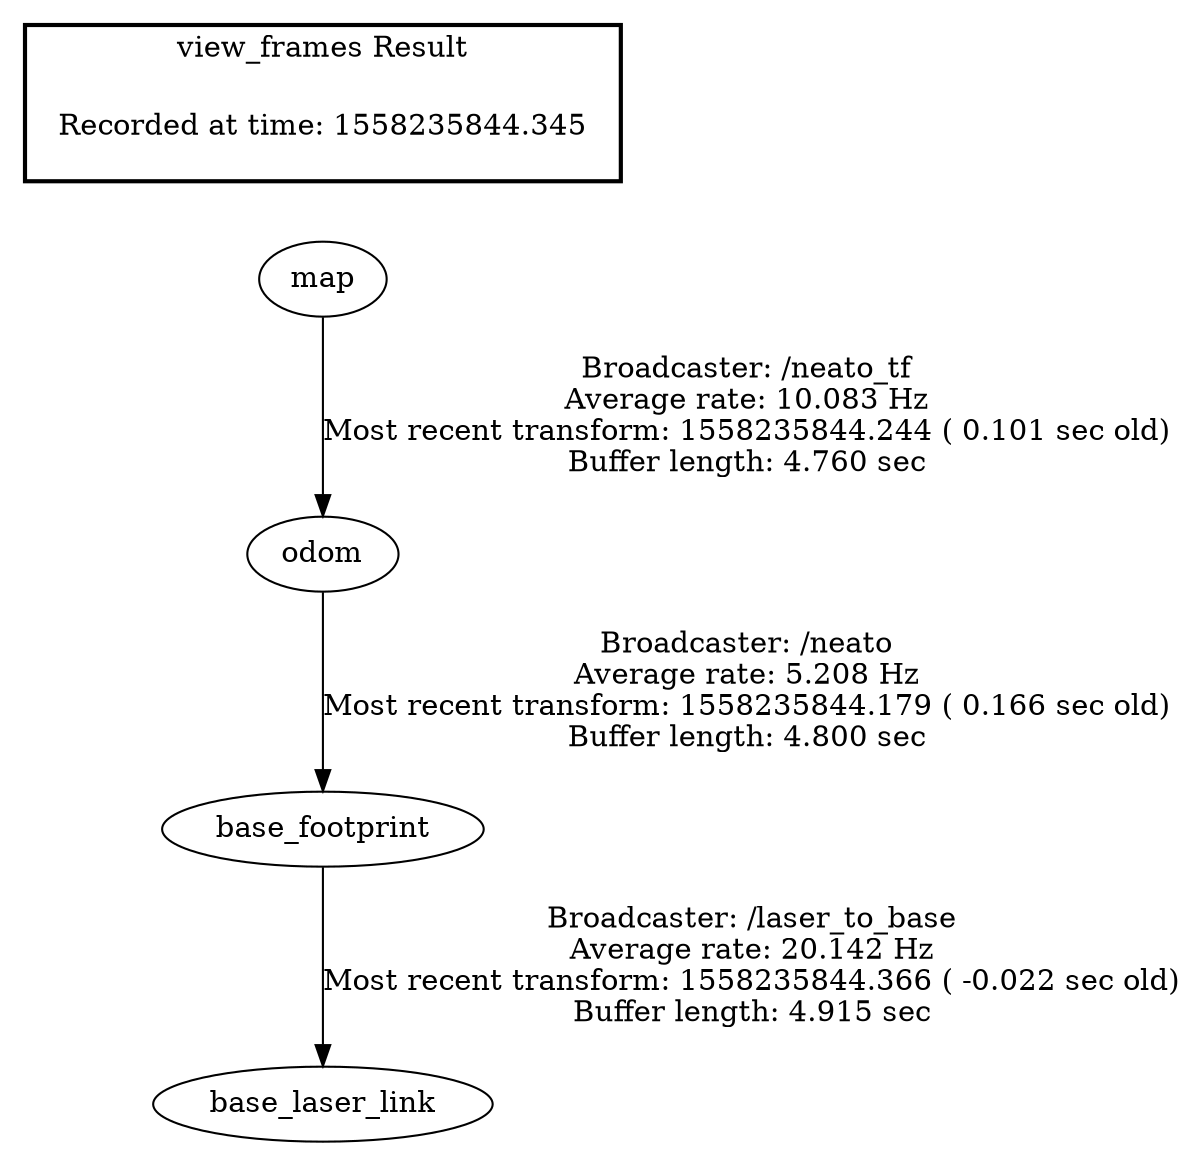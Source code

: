 digraph G {
"base_footprint" -> "base_laser_link"[label="Broadcaster: /laser_to_base\nAverage rate: 20.142 Hz\nMost recent transform: 1558235844.366 ( -0.022 sec old)\nBuffer length: 4.915 sec\n"];
"odom" -> "base_footprint"[label="Broadcaster: /neato\nAverage rate: 5.208 Hz\nMost recent transform: 1558235844.179 ( 0.166 sec old)\nBuffer length: 4.800 sec\n"];
"map" -> "odom"[label="Broadcaster: /neato_tf\nAverage rate: 10.083 Hz\nMost recent transform: 1558235844.244 ( 0.101 sec old)\nBuffer length: 4.760 sec\n"];
edge [style=invis];
 subgraph cluster_legend { style=bold; color=black; label ="view_frames Result";
"Recorded at time: 1558235844.345"[ shape=plaintext ] ;
 }->"map";
}
